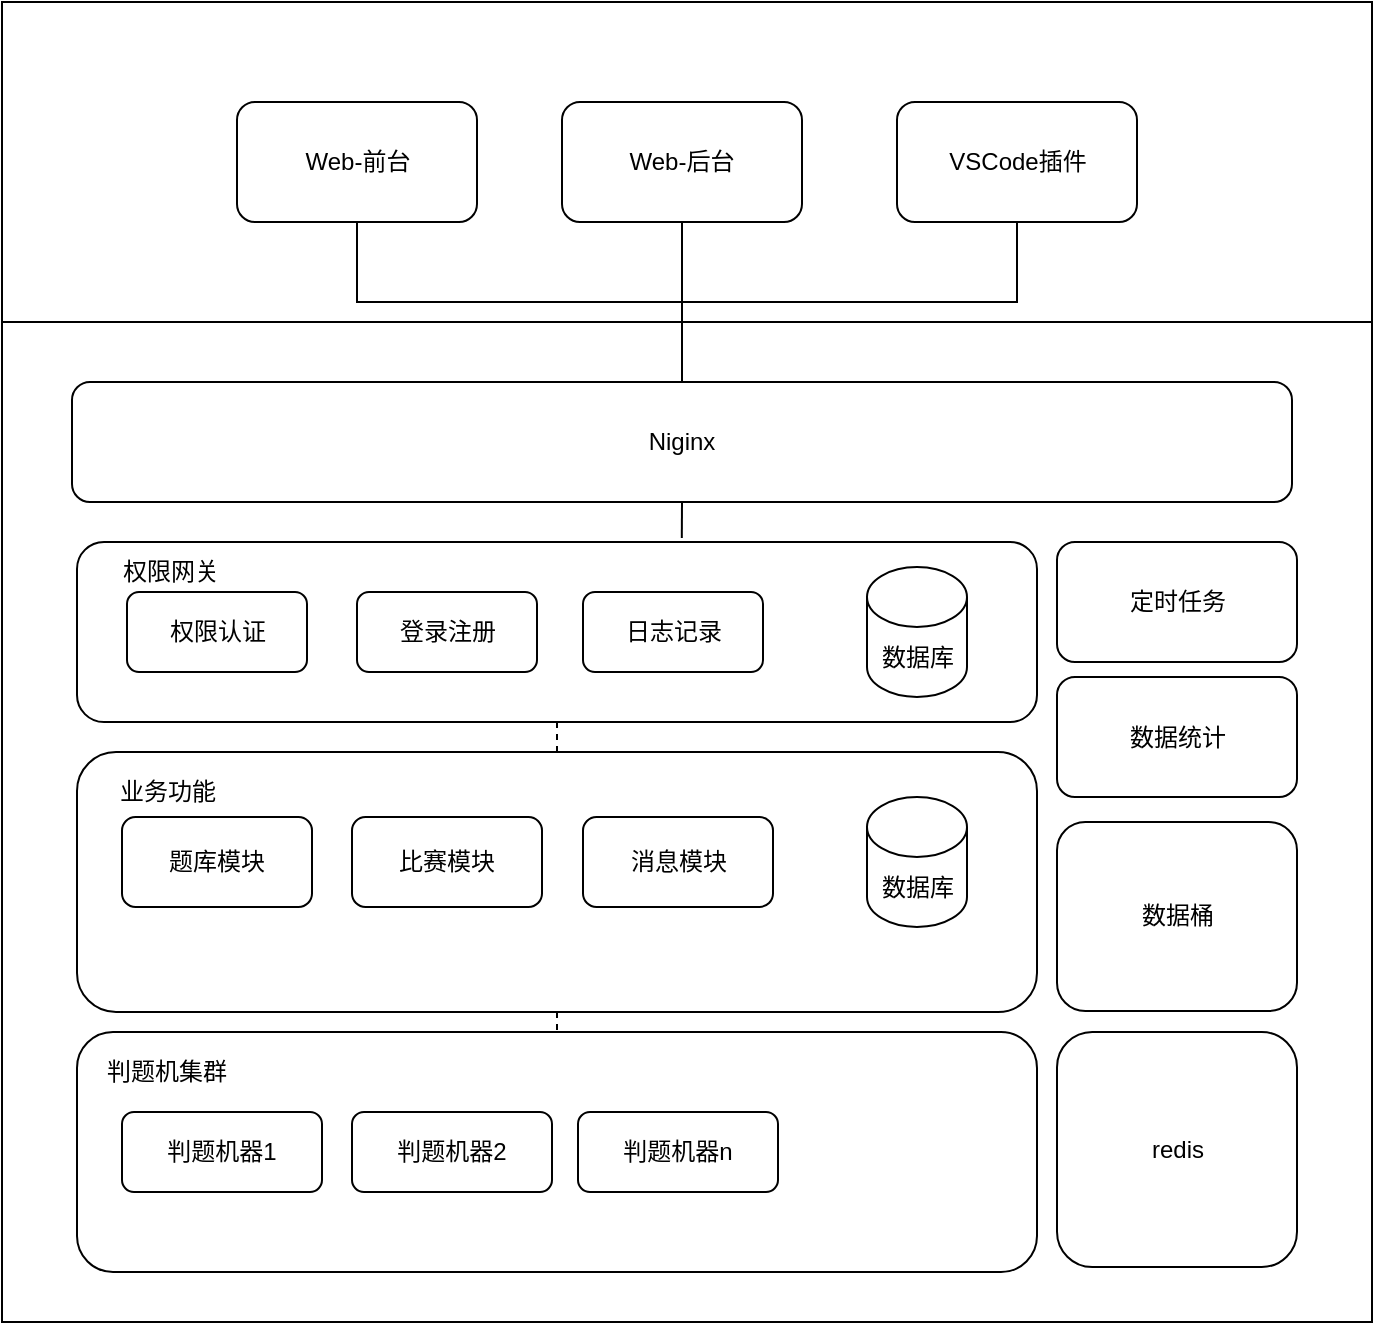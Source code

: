 <mxfile>
    <diagram id="-huh_QmCwPt67njci899" name="第 1 页">
        <mxGraphModel dx="642" dy="680" grid="1" gridSize="10" guides="1" tooltips="1" connect="1" arrows="1" fold="1" page="1" pageScale="1" pageWidth="827" pageHeight="1169" math="0" shadow="0">
            <root>
                <mxCell id="0"/>
                <mxCell id="1" parent="0"/>
                <mxCell id="3" value="" style="rounded=0;whiteSpace=wrap;html=1;" parent="1" vertex="1">
                    <mxGeometry x="115" y="240" width="685" height="500" as="geometry"/>
                </mxCell>
                <mxCell id="4" value="" style="rounded=0;whiteSpace=wrap;html=1;" parent="1" vertex="1">
                    <mxGeometry x="115" y="80" width="685" height="160" as="geometry"/>
                </mxCell>
                <mxCell id="38" style="edgeStyle=orthogonalEdgeStyle;rounded=0;orthogonalLoop=1;jettySize=auto;html=1;exitX=0.5;exitY=1;exitDx=0;exitDy=0;entryX=0.5;entryY=0;entryDx=0;entryDy=0;sketch=0;endArrow=none;endFill=0;" parent="1" source="6" target="35" edge="1">
                    <mxGeometry relative="1" as="geometry"/>
                </mxCell>
                <mxCell id="6" value="Web-前台" style="rounded=1;whiteSpace=wrap;html=1;" parent="1" vertex="1">
                    <mxGeometry x="232.5" y="130" width="120" height="60" as="geometry"/>
                </mxCell>
                <mxCell id="37" style="edgeStyle=orthogonalEdgeStyle;rounded=0;orthogonalLoop=1;jettySize=auto;html=1;exitX=0.5;exitY=1;exitDx=0;exitDy=0;endArrow=none;endFill=0;" parent="1" source="7" target="35" edge="1">
                    <mxGeometry relative="1" as="geometry"/>
                </mxCell>
                <mxCell id="7" value="Web-后台" style="rounded=1;whiteSpace=wrap;html=1;" parent="1" vertex="1">
                    <mxGeometry x="395" y="130" width="120" height="60" as="geometry"/>
                </mxCell>
                <mxCell id="39" style="edgeStyle=orthogonalEdgeStyle;rounded=0;sketch=0;orthogonalLoop=1;jettySize=auto;html=1;exitX=0.5;exitY=1;exitDx=0;exitDy=0;entryX=0.5;entryY=0;entryDx=0;entryDy=0;endArrow=none;endFill=0;" parent="1" source="8" target="35" edge="1">
                    <mxGeometry relative="1" as="geometry"/>
                </mxCell>
                <mxCell id="8" value="VSCode插件" style="rounded=1;whiteSpace=wrap;html=1;" parent="1" vertex="1">
                    <mxGeometry x="562.5" y="130" width="120" height="60" as="geometry"/>
                </mxCell>
                <mxCell id="44" style="edgeStyle=orthogonalEdgeStyle;rounded=0;sketch=0;orthogonalLoop=1;jettySize=auto;html=1;exitX=0.5;exitY=1;exitDx=0;exitDy=0;entryX=0.5;entryY=0;entryDx=0;entryDy=0;endArrow=none;endFill=0;dashed=1;" parent="1" source="10" target="11" edge="1">
                    <mxGeometry relative="1" as="geometry"/>
                </mxCell>
                <mxCell id="10" value="" style="rounded=1;whiteSpace=wrap;html=1;" parent="1" vertex="1">
                    <mxGeometry x="152.5" y="350" width="480" height="90" as="geometry"/>
                </mxCell>
                <mxCell id="45" style="edgeStyle=orthogonalEdgeStyle;rounded=0;sketch=0;orthogonalLoop=1;jettySize=auto;html=1;exitX=0.5;exitY=1;exitDx=0;exitDy=0;entryX=0.5;entryY=0;entryDx=0;entryDy=0;dashed=1;endArrow=none;endFill=0;" parent="1" source="11" target="12" edge="1">
                    <mxGeometry relative="1" as="geometry"/>
                </mxCell>
                <mxCell id="11" value="" style="rounded=1;whiteSpace=wrap;html=1;" parent="1" vertex="1">
                    <mxGeometry x="152.5" y="455" width="480" height="130" as="geometry"/>
                </mxCell>
                <mxCell id="12" value="" style="rounded=1;whiteSpace=wrap;html=1;" parent="1" vertex="1">
                    <mxGeometry x="152.5" y="595" width="480" height="120" as="geometry"/>
                </mxCell>
                <mxCell id="15" value="判题机器1" style="rounded=1;whiteSpace=wrap;html=1;" parent="1" vertex="1">
                    <mxGeometry x="175" y="635" width="100" height="40" as="geometry"/>
                </mxCell>
                <mxCell id="16" value="判题机器2" style="rounded=1;whiteSpace=wrap;html=1;" parent="1" vertex="1">
                    <mxGeometry x="290" y="635" width="100" height="40" as="geometry"/>
                </mxCell>
                <mxCell id="17" value="判题机器n" style="rounded=1;whiteSpace=wrap;html=1;" parent="1" vertex="1">
                    <mxGeometry x="403" y="635" width="100" height="40" as="geometry"/>
                </mxCell>
                <mxCell id="19" value="判题机集群" style="text;html=1;strokeColor=none;fillColor=none;align=center;verticalAlign=middle;whiteSpace=wrap;rounded=0;" parent="1" vertex="1">
                    <mxGeometry x="160" y="605" width="75" height="20" as="geometry"/>
                </mxCell>
                <mxCell id="20" value="业务功能" style="text;html=1;strokeColor=none;fillColor=none;align=center;verticalAlign=middle;whiteSpace=wrap;rounded=0;" parent="1" vertex="1">
                    <mxGeometry x="167.5" y="465" width="60" height="20" as="geometry"/>
                </mxCell>
                <mxCell id="21" value="权限认证" style="rounded=1;whiteSpace=wrap;html=1;" parent="1" vertex="1">
                    <mxGeometry x="177.5" y="375" width="90" height="40" as="geometry"/>
                </mxCell>
                <mxCell id="22" value="登录注册" style="rounded=1;whiteSpace=wrap;html=1;" parent="1" vertex="1">
                    <mxGeometry x="292.5" y="375" width="90" height="40" as="geometry"/>
                </mxCell>
                <mxCell id="23" value="日志记录" style="rounded=1;whiteSpace=wrap;html=1;" parent="1" vertex="1">
                    <mxGeometry x="405.5" y="375" width="90" height="40" as="geometry"/>
                </mxCell>
                <mxCell id="24" value="权限网关" style="text;html=1;strokeColor=none;fillColor=none;align=center;verticalAlign=middle;whiteSpace=wrap;rounded=0;" parent="1" vertex="1">
                    <mxGeometry x="167.5" y="355" width="62.5" height="20" as="geometry"/>
                </mxCell>
                <mxCell id="25" value="题库模块" style="rounded=1;whiteSpace=wrap;html=1;" parent="1" vertex="1">
                    <mxGeometry x="175" y="487.5" width="95" height="45" as="geometry"/>
                </mxCell>
                <mxCell id="26" value="比赛模块" style="rounded=1;whiteSpace=wrap;html=1;" parent="1" vertex="1">
                    <mxGeometry x="290" y="487.5" width="95" height="45" as="geometry"/>
                </mxCell>
                <mxCell id="27" value="消息模块" style="rounded=1;whiteSpace=wrap;html=1;" parent="1" vertex="1">
                    <mxGeometry x="405.5" y="487.5" width="95" height="45" as="geometry"/>
                </mxCell>
                <mxCell id="30" value="数据库" style="shape=cylinder3;whiteSpace=wrap;html=1;boundedLbl=1;backgroundOutline=1;size=15;" parent="1" vertex="1">
                    <mxGeometry x="547.5" y="477.5" width="50" height="65" as="geometry"/>
                </mxCell>
                <mxCell id="31" value="数据库" style="shape=cylinder3;whiteSpace=wrap;html=1;boundedLbl=1;backgroundOutline=1;size=15;" parent="1" vertex="1">
                    <mxGeometry x="547.5" y="362.5" width="50" height="65" as="geometry"/>
                </mxCell>
                <mxCell id="32" value="定时任务" style="rounded=1;whiteSpace=wrap;html=1;" parent="1" vertex="1">
                    <mxGeometry x="642.5" y="350" width="120" height="60" as="geometry"/>
                </mxCell>
                <mxCell id="33" value="redis" style="rounded=1;whiteSpace=wrap;html=1;" parent="1" vertex="1">
                    <mxGeometry x="642.5" y="595" width="120" height="117.5" as="geometry"/>
                </mxCell>
                <mxCell id="48" style="edgeStyle=orthogonalEdgeStyle;rounded=0;sketch=0;orthogonalLoop=1;jettySize=auto;html=1;exitX=0.5;exitY=1;exitDx=0;exitDy=0;entryX=0.63;entryY=-0.022;entryDx=0;entryDy=0;entryPerimeter=0;endArrow=none;endFill=0;" parent="1" source="35" target="10" edge="1">
                    <mxGeometry relative="1" as="geometry"/>
                </mxCell>
                <mxCell id="35" value="Niginx" style="rounded=1;whiteSpace=wrap;html=1;" parent="1" vertex="1">
                    <mxGeometry x="150" y="270" width="610" height="60" as="geometry"/>
                </mxCell>
                <mxCell id="36" value="数据桶" style="rounded=1;whiteSpace=wrap;html=1;" parent="1" vertex="1">
                    <mxGeometry x="642.5" y="490" width="120" height="94.5" as="geometry"/>
                </mxCell>
                <mxCell id="49" value="数据统计" style="rounded=1;whiteSpace=wrap;html=1;" vertex="1" parent="1">
                    <mxGeometry x="642.5" y="417.5" width="120" height="60" as="geometry"/>
                </mxCell>
            </root>
        </mxGraphModel>
    </diagram>
</mxfile>